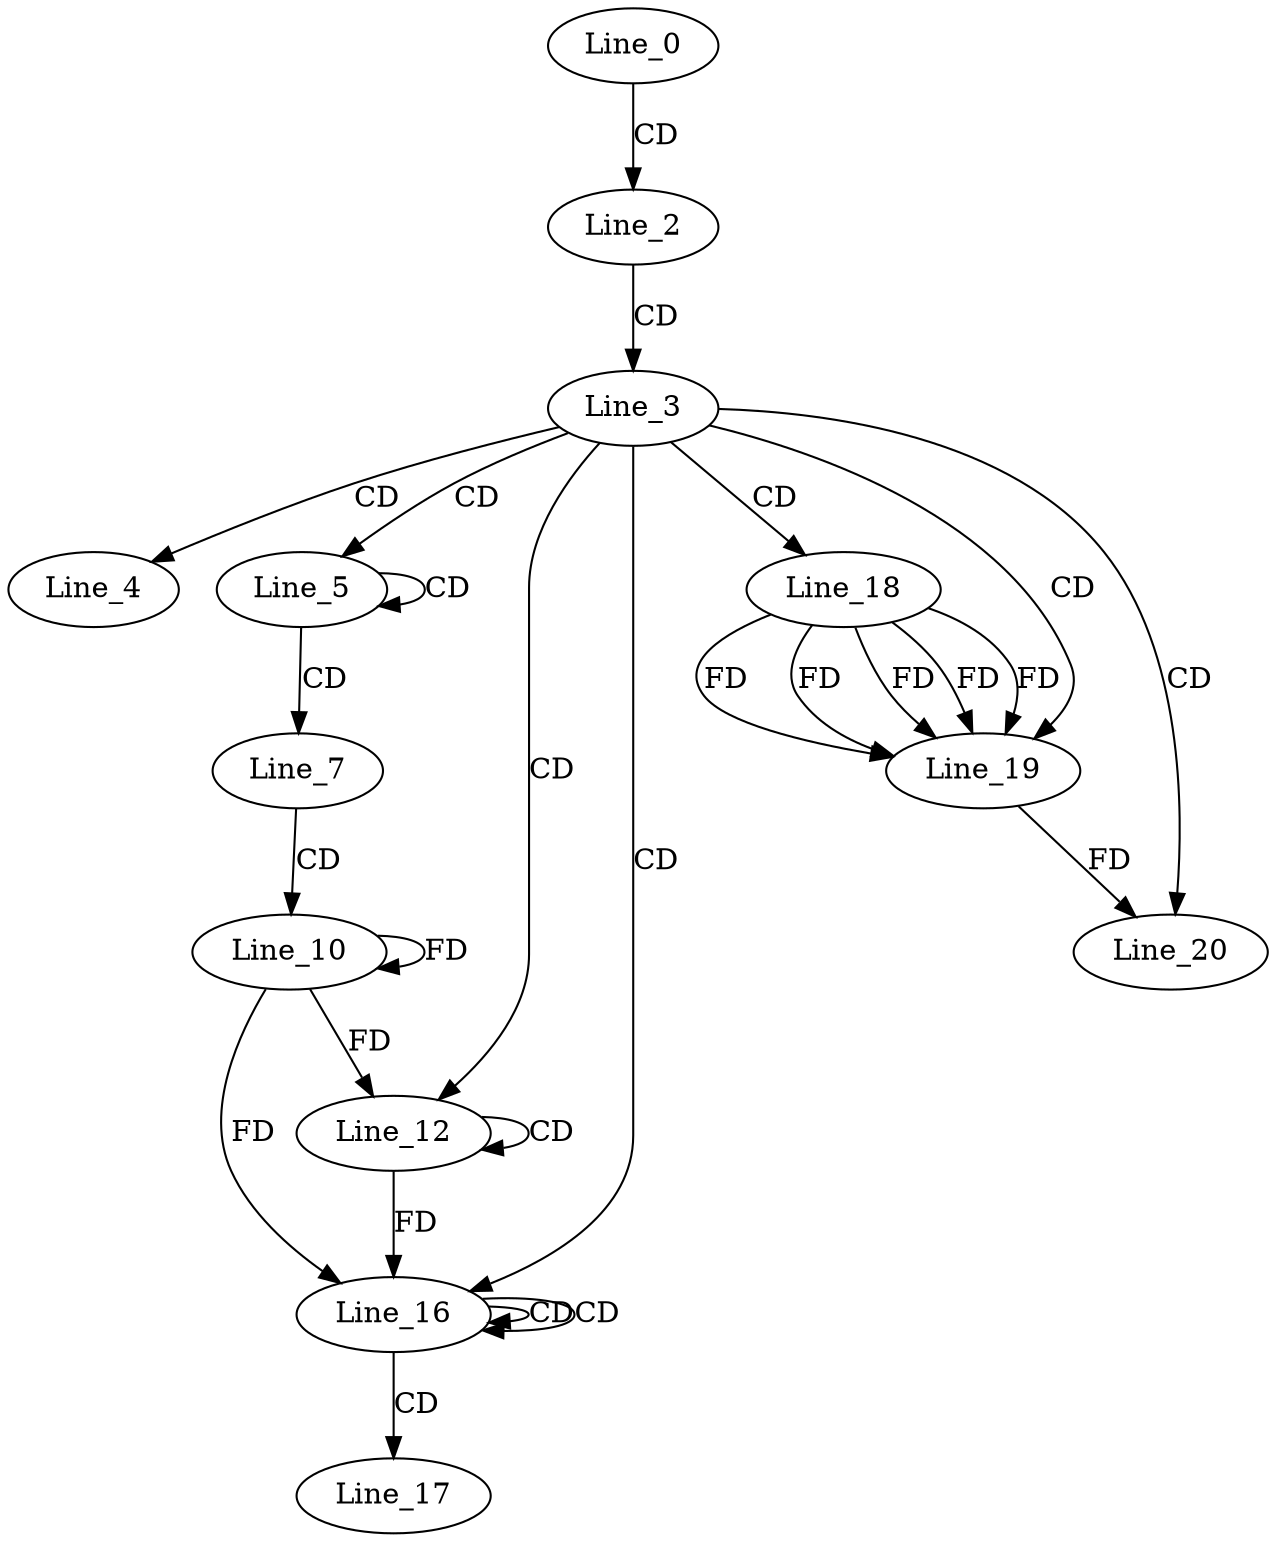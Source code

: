 digraph G {
  Line_0;
  Line_2;
  Line_3;
  Line_4;
  Line_5;
  Line_5;
  Line_7;
  Line_7;
  Line_10;
  Line_12;
  Line_12;
  Line_12;
  Line_12;
  Line_16;
  Line_16;
  Line_16;
  Line_17;
  Line_18;
  Line_19;
  Line_19;
  Line_19;
  Line_19;
  Line_19;
  Line_19;
  Line_20;
  Line_20;
  Line_0 -> Line_2 [ label="CD" ];
  Line_2 -> Line_3 [ label="CD" ];
  Line_3 -> Line_4 [ label="CD" ];
  Line_3 -> Line_5 [ label="CD" ];
  Line_5 -> Line_5 [ label="CD" ];
  Line_5 -> Line_7 [ label="CD" ];
  Line_7 -> Line_10 [ label="CD" ];
  Line_10 -> Line_10 [ label="FD" ];
  Line_3 -> Line_12 [ label="CD" ];
  Line_12 -> Line_12 [ label="CD" ];
  Line_10 -> Line_12 [ label="FD" ];
  Line_3 -> Line_16 [ label="CD" ];
  Line_16 -> Line_16 [ label="CD" ];
  Line_16 -> Line_16 [ label="CD" ];
  Line_12 -> Line_16 [ label="FD" ];
  Line_10 -> Line_16 [ label="FD" ];
  Line_16 -> Line_17 [ label="CD" ];
  Line_3 -> Line_18 [ label="CD" ];
  Line_3 -> Line_19 [ label="CD" ];
  Line_18 -> Line_19 [ label="FD" ];
  Line_18 -> Line_19 [ label="FD" ];
  Line_18 -> Line_19 [ label="FD" ];
  Line_18 -> Line_19 [ label="FD" ];
  Line_18 -> Line_19 [ label="FD" ];
  Line_3 -> Line_20 [ label="CD" ];
  Line_19 -> Line_20 [ label="FD" ];
}
